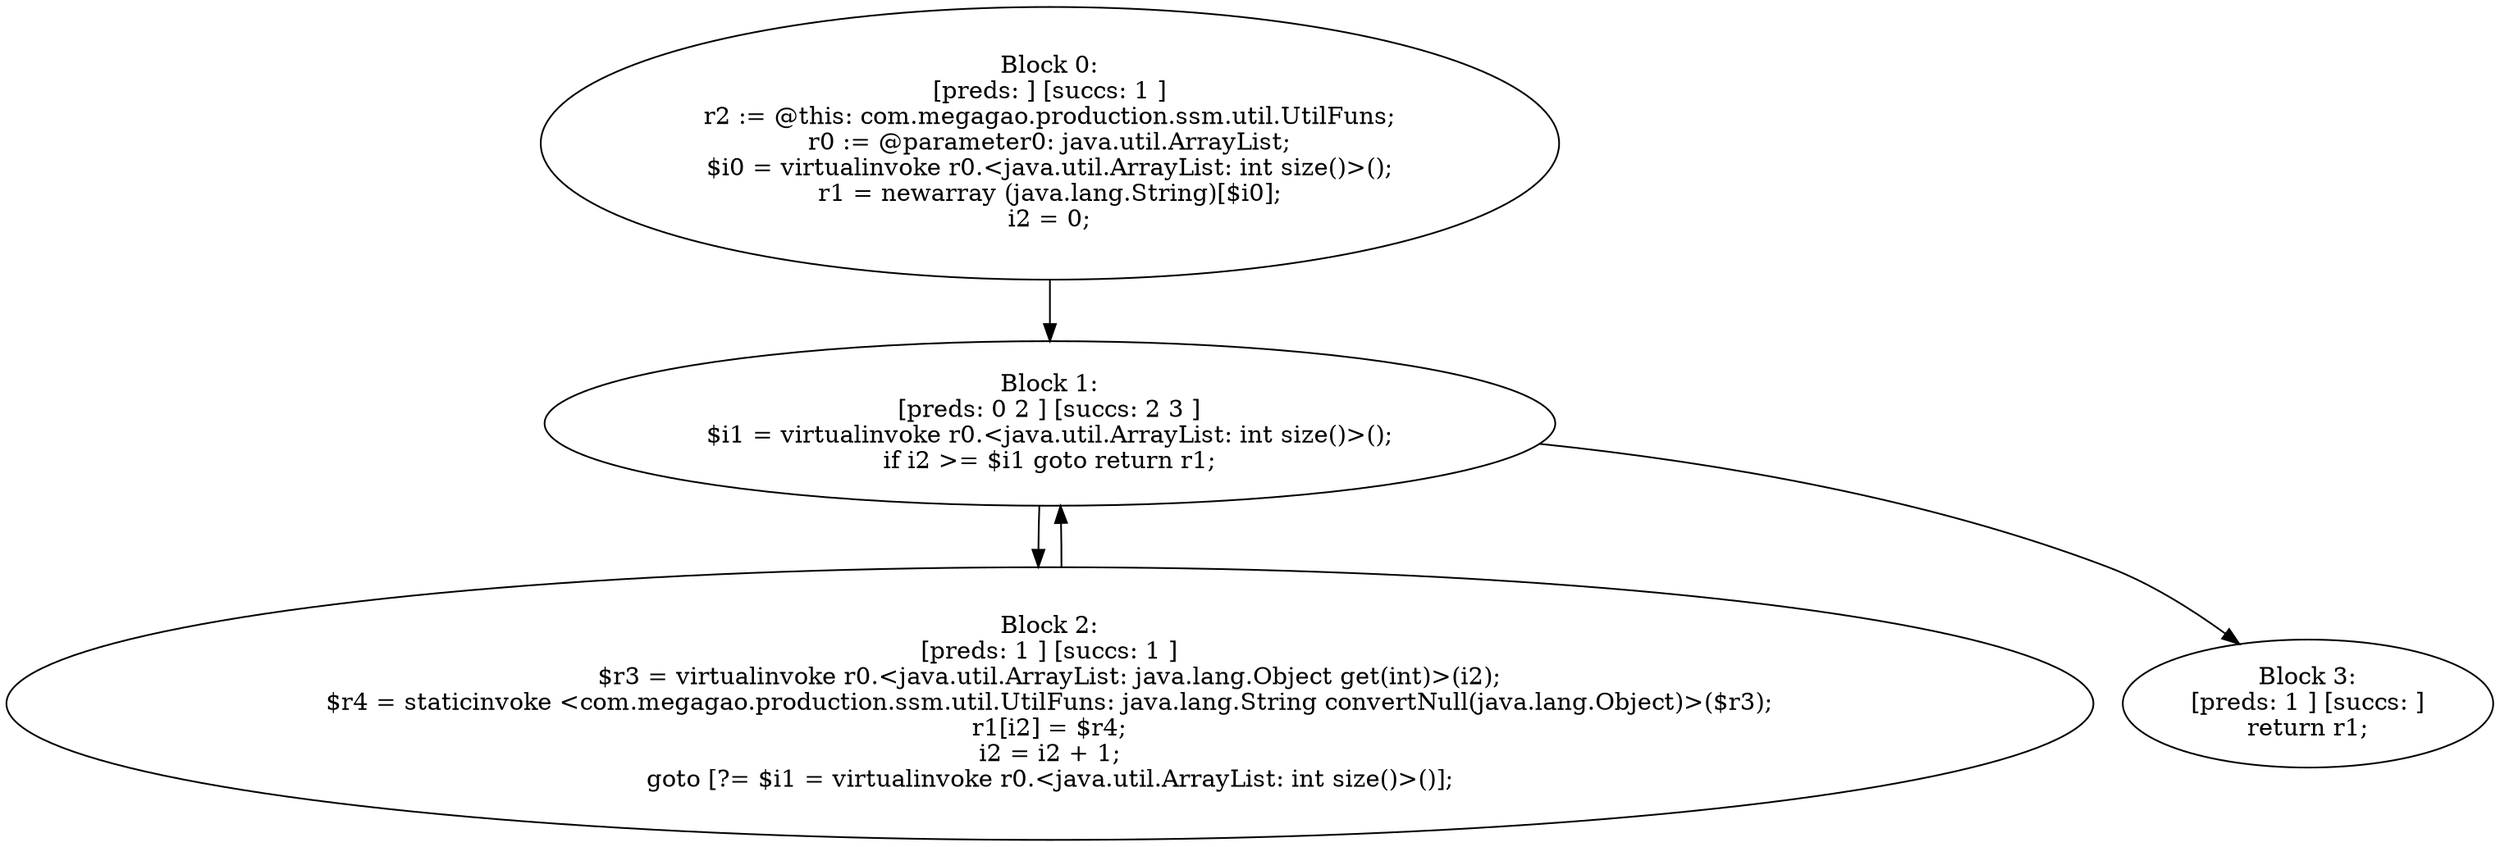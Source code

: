 digraph "unitGraph" {
    "Block 0:
[preds: ] [succs: 1 ]
r2 := @this: com.megagao.production.ssm.util.UtilFuns;
r0 := @parameter0: java.util.ArrayList;
$i0 = virtualinvoke r0.<java.util.ArrayList: int size()>();
r1 = newarray (java.lang.String)[$i0];
i2 = 0;
"
    "Block 1:
[preds: 0 2 ] [succs: 2 3 ]
$i1 = virtualinvoke r0.<java.util.ArrayList: int size()>();
if i2 >= $i1 goto return r1;
"
    "Block 2:
[preds: 1 ] [succs: 1 ]
$r3 = virtualinvoke r0.<java.util.ArrayList: java.lang.Object get(int)>(i2);
$r4 = staticinvoke <com.megagao.production.ssm.util.UtilFuns: java.lang.String convertNull(java.lang.Object)>($r3);
r1[i2] = $r4;
i2 = i2 + 1;
goto [?= $i1 = virtualinvoke r0.<java.util.ArrayList: int size()>()];
"
    "Block 3:
[preds: 1 ] [succs: ]
return r1;
"
    "Block 0:
[preds: ] [succs: 1 ]
r2 := @this: com.megagao.production.ssm.util.UtilFuns;
r0 := @parameter0: java.util.ArrayList;
$i0 = virtualinvoke r0.<java.util.ArrayList: int size()>();
r1 = newarray (java.lang.String)[$i0];
i2 = 0;
"->"Block 1:
[preds: 0 2 ] [succs: 2 3 ]
$i1 = virtualinvoke r0.<java.util.ArrayList: int size()>();
if i2 >= $i1 goto return r1;
";
    "Block 1:
[preds: 0 2 ] [succs: 2 3 ]
$i1 = virtualinvoke r0.<java.util.ArrayList: int size()>();
if i2 >= $i1 goto return r1;
"->"Block 2:
[preds: 1 ] [succs: 1 ]
$r3 = virtualinvoke r0.<java.util.ArrayList: java.lang.Object get(int)>(i2);
$r4 = staticinvoke <com.megagao.production.ssm.util.UtilFuns: java.lang.String convertNull(java.lang.Object)>($r3);
r1[i2] = $r4;
i2 = i2 + 1;
goto [?= $i1 = virtualinvoke r0.<java.util.ArrayList: int size()>()];
";
    "Block 1:
[preds: 0 2 ] [succs: 2 3 ]
$i1 = virtualinvoke r0.<java.util.ArrayList: int size()>();
if i2 >= $i1 goto return r1;
"->"Block 3:
[preds: 1 ] [succs: ]
return r1;
";
    "Block 2:
[preds: 1 ] [succs: 1 ]
$r3 = virtualinvoke r0.<java.util.ArrayList: java.lang.Object get(int)>(i2);
$r4 = staticinvoke <com.megagao.production.ssm.util.UtilFuns: java.lang.String convertNull(java.lang.Object)>($r3);
r1[i2] = $r4;
i2 = i2 + 1;
goto [?= $i1 = virtualinvoke r0.<java.util.ArrayList: int size()>()];
"->"Block 1:
[preds: 0 2 ] [succs: 2 3 ]
$i1 = virtualinvoke r0.<java.util.ArrayList: int size()>();
if i2 >= $i1 goto return r1;
";
}
